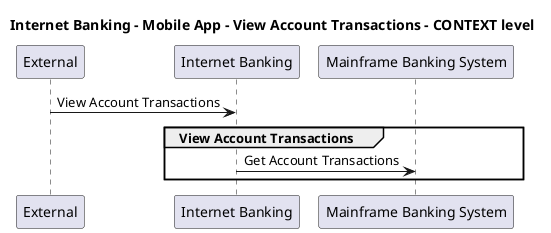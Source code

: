 @startuml

title Internet Banking - Mobile App - View Account Transactions - CONTEXT level

participant "External" as C4InterFlow.SoftwareSystems.ExternalSystem
participant "Internet Banking" as BigBankPlc.SoftwareSystems.InternetBanking
participant "Mainframe Banking System" as BigBankPlc.SoftwareSystems.MainframeBankingSystem

C4InterFlow.SoftwareSystems.ExternalSystem -> BigBankPlc.SoftwareSystems.InternetBanking : View Account Transactions
group View Account Transactions
BigBankPlc.SoftwareSystems.InternetBanking -> BigBankPlc.SoftwareSystems.MainframeBankingSystem : Get Account Transactions
end


@enduml
